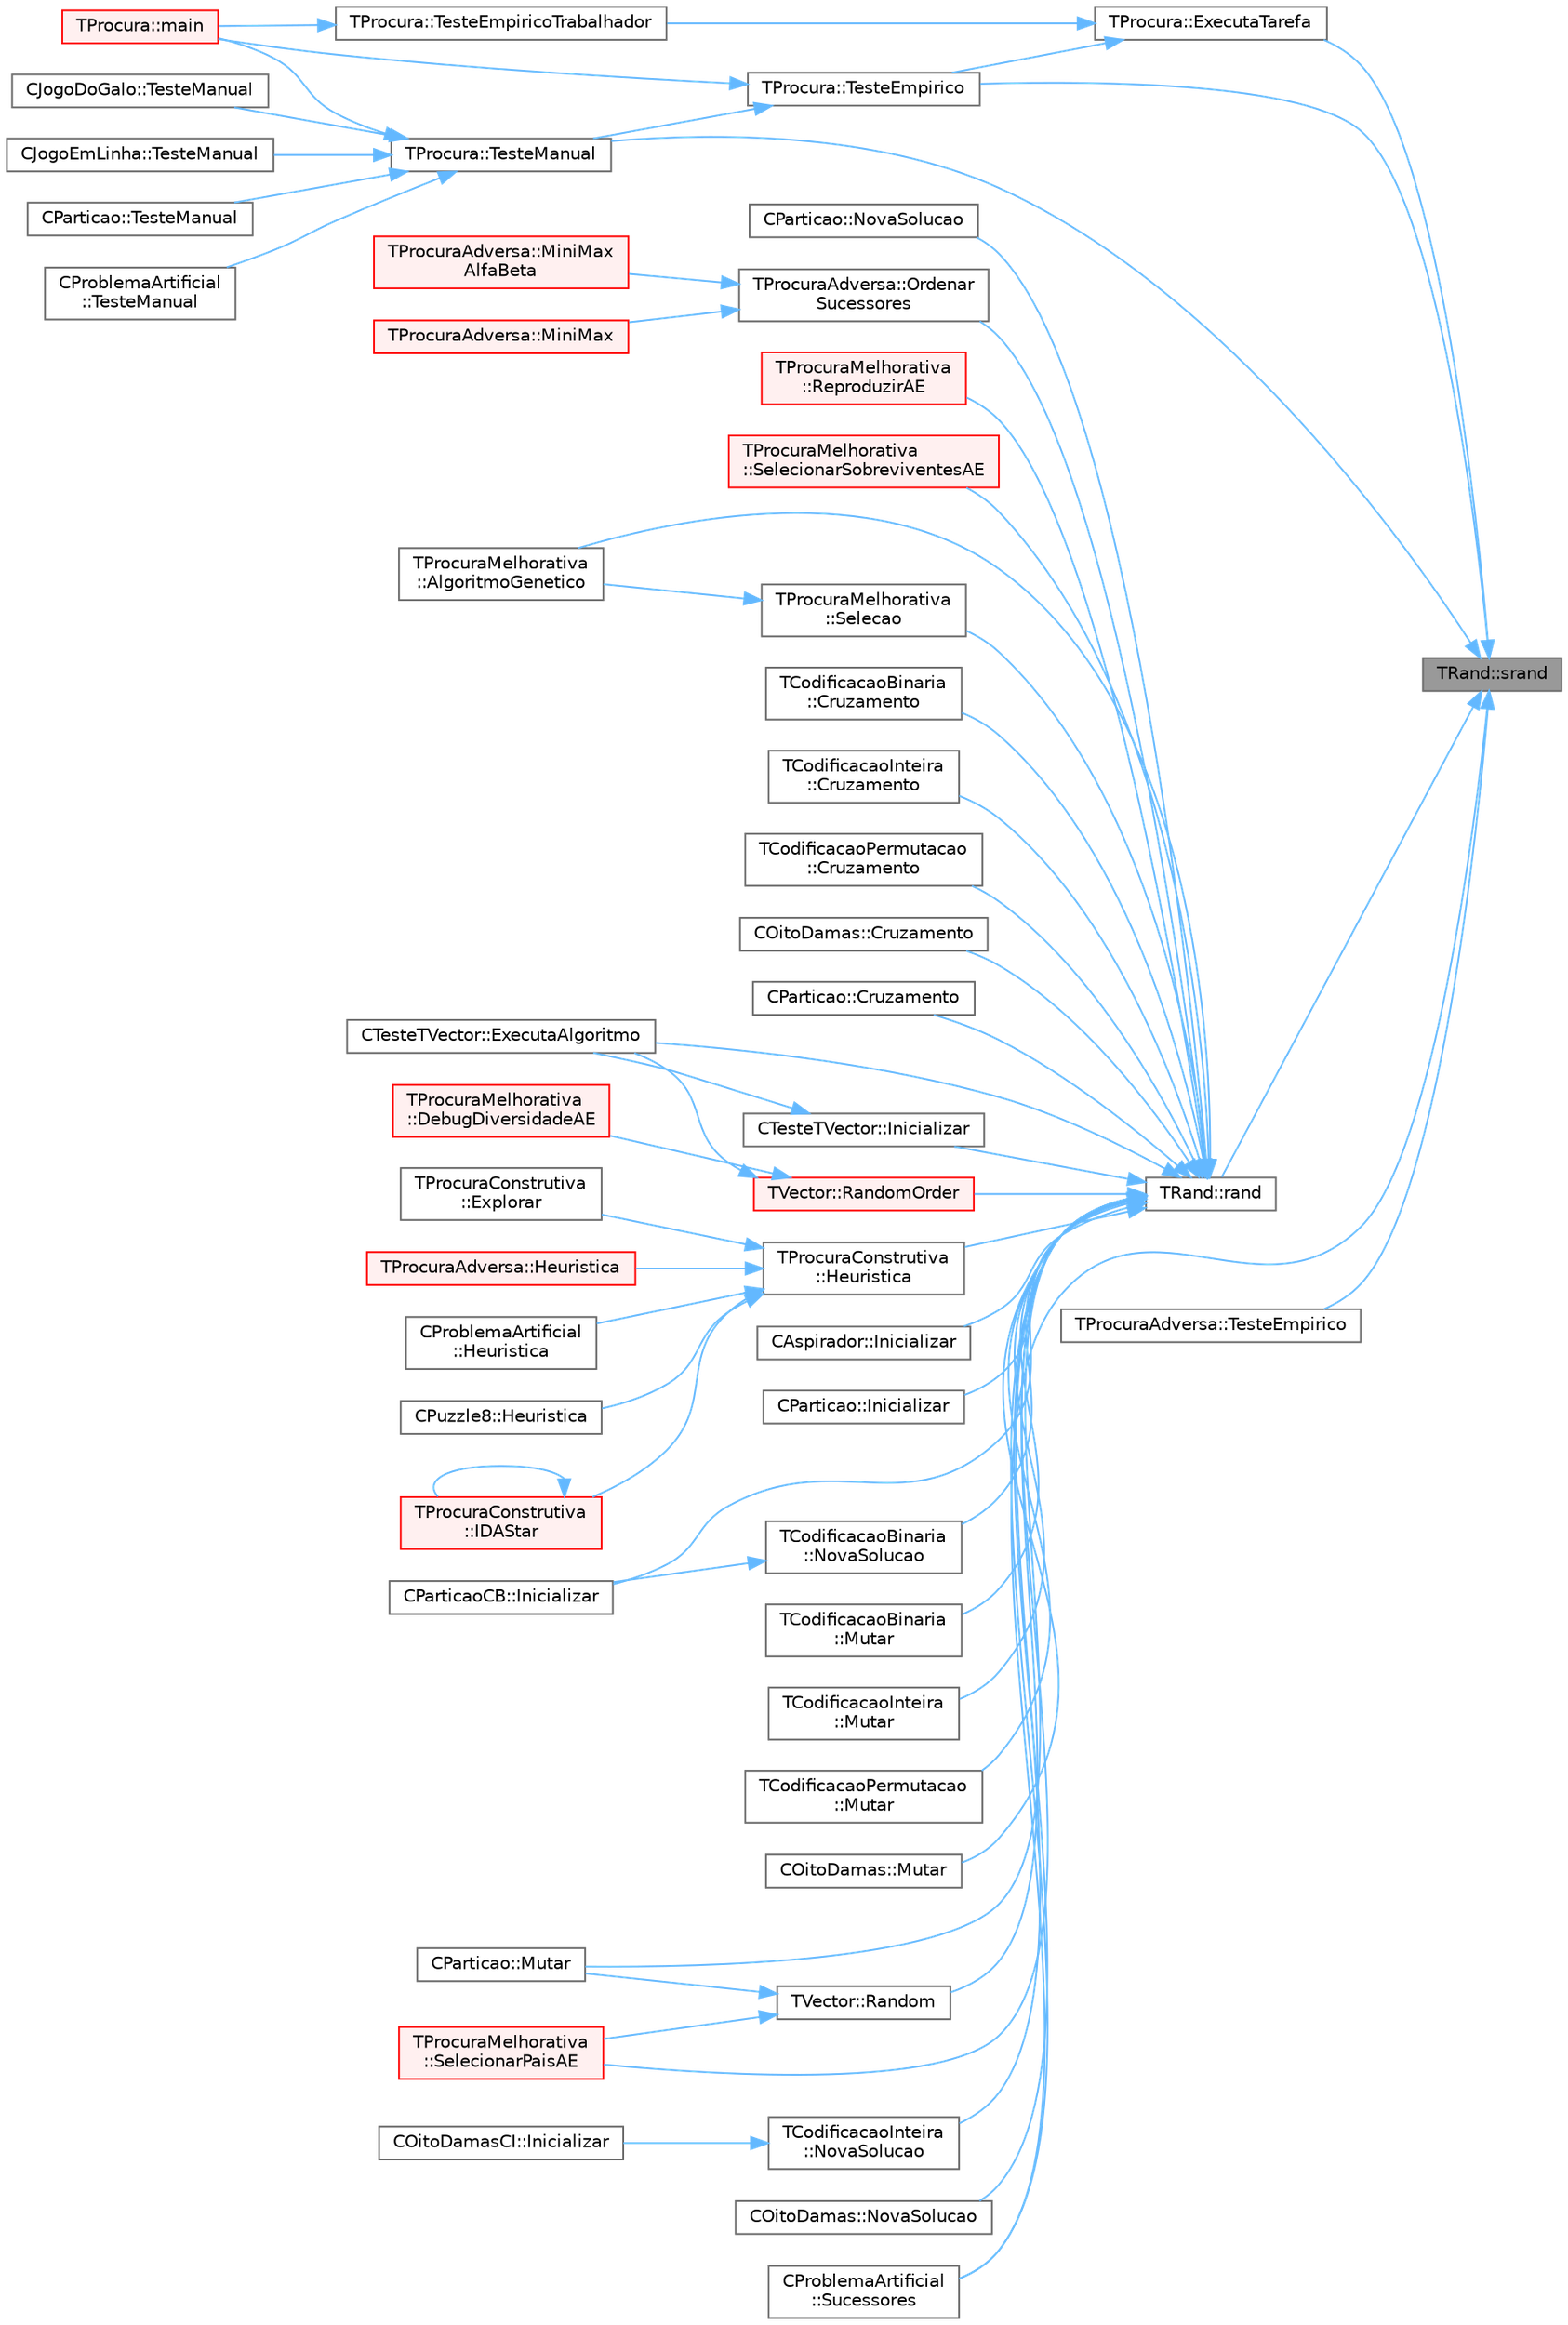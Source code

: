 digraph "TRand::srand"
{
 // LATEX_PDF_SIZE
  bgcolor="transparent";
  edge [fontname=Helvetica,fontsize=10,labelfontname=Helvetica,labelfontsize=10];
  node [fontname=Helvetica,fontsize=10,shape=box,height=0.2,width=0.4];
  rankdir="RL";
  Node1 [id="Node000001",label="TRand::srand",height=0.2,width=0.4,color="gray40", fillcolor="grey60", style="filled", fontcolor="black",tooltip="Inicializa a semente da geração pseudo-aleatória."];
  Node1 -> Node2 [id="edge1_Node000001_Node000002",dir="back",color="steelblue1",style="solid",tooltip=" "];
  Node2 [id="Node000002",label="TProcura::ExecutaTarefa",height=0.2,width=0.4,color="grey40", fillcolor="white", style="filled",URL="$classTProcura.html#a2c3c5fdff8277b04a219156dec0f068b",tooltip="Executa uma tarefa num teste empírico."];
  Node2 -> Node3 [id="edge2_Node000002_Node000003",dir="back",color="steelblue1",style="solid",tooltip=" "];
  Node3 [id="Node000003",label="TProcura::TesteEmpirico",height=0.2,width=0.4,color="grey40", fillcolor="white", style="filled",URL="$classTProcura.html#ae98922e2f7f8bb6e487af0a1e4f84336",tooltip="Executa testes empíricos, em todas as configurações guardadas, nas instâncias selecionadas."];
  Node3 -> Node4 [id="edge3_Node000003_Node000004",dir="back",color="steelblue1",style="solid",tooltip=" "];
  Node4 [id="Node000004",label="TProcura::main",height=0.2,width=0.4,color="red", fillcolor="#FFF0F0", style="filled",URL="$classTProcura.html#aad1499e49cf6757569aeabd9c3fb2a8c",tooltip="Inicializa a interação com o utilizador."];
  Node3 -> Node6 [id="edge4_Node000003_Node000006",dir="back",color="steelblue1",style="solid",tooltip=" "];
  Node6 [id="Node000006",label="TProcura::TesteManual",height=0.2,width=0.4,color="grey40", fillcolor="white", style="filled",URL="$classTProcura.html#a5fdf4e8f76e59eb83fbc274fa61e34af",tooltip="Inicializa a interação com o utilizador."];
  Node6 -> Node4 [id="edge5_Node000006_Node000004",dir="back",color="steelblue1",style="solid",tooltip=" "];
  Node6 -> Node7 [id="edge6_Node000006_Node000007",dir="back",color="steelblue1",style="solid",tooltip=" "];
  Node7 [id="Node000007",label="CJogoDoGalo::TesteManual",height=0.2,width=0.4,color="grey40", fillcolor="white", style="filled",URL="$classCJogoDoGalo.html#a113984a3801a93ebce61e0a700a413ab",tooltip="Inicializa a interação com o utilizador."];
  Node6 -> Node8 [id="edge7_Node000006_Node000008",dir="back",color="steelblue1",style="solid",tooltip=" "];
  Node8 [id="Node000008",label="CJogoEmLinha::TesteManual",height=0.2,width=0.4,color="grey40", fillcolor="white", style="filled",URL="$classCJogoEmLinha.html#ad289e94136b44c9e3e942acf64ff0449",tooltip="Inicializa a interação com o utilizador."];
  Node6 -> Node9 [id="edge8_Node000006_Node000009",dir="back",color="steelblue1",style="solid",tooltip=" "];
  Node9 [id="Node000009",label="CParticao::TesteManual",height=0.2,width=0.4,color="grey40", fillcolor="white", style="filled",URL="$classCParticao.html#aa4d328b9944991f3fc52ce0726111865",tooltip="Inicializa a interação com o utilizador."];
  Node6 -> Node10 [id="edge9_Node000006_Node000010",dir="back",color="steelblue1",style="solid",tooltip=" "];
  Node10 [id="Node000010",label="CProblemaArtificial\l::TesteManual",height=0.2,width=0.4,color="grey40", fillcolor="white", style="filled",URL="$classCProblemaArtificial.html#abaad629eb538177261df40e1e27e92ed",tooltip="Inicializa a interação com o utilizador."];
  Node2 -> Node11 [id="edge10_Node000002_Node000011",dir="back",color="steelblue1",style="solid",tooltip=" "];
  Node11 [id="Node000011",label="TProcura::TesteEmpiricoTrabalhador",height=0.2,width=0.4,color="grey40", fillcolor="white", style="filled",URL="$classTProcura.html#a1b444fbb9aa1d6bf3df277df3f289587",tooltip="Teste empírico com modo mestre-escravo (este é o escravo)"];
  Node11 -> Node4 [id="edge11_Node000011_Node000004",dir="back",color="steelblue1",style="solid",tooltip=" "];
  Node1 -> Node12 [id="edge12_Node000001_Node000012",dir="back",color="steelblue1",style="solid",tooltip=" "];
  Node12 [id="Node000012",label="TRand::rand",height=0.2,width=0.4,color="grey40", fillcolor="white", style="filled",URL="$namespaceTRand.html#a8f8ec155d796c5586198ac75eb966d4f",tooltip="Retorna o próximo valor pseudo-aleatório."];
  Node12 -> Node13 [id="edge13_Node000012_Node000013",dir="back",color="steelblue1",style="solid",tooltip=" "];
  Node13 [id="Node000013",label="TProcuraMelhorativa\l::AlgoritmoGenetico",height=0.2,width=0.4,color="grey40", fillcolor="white", style="filled",URL="$classTProcuraMelhorativa.html#a574d0ec15c8c1d3ded8db605def50616",tooltip=" "];
  Node12 -> Node14 [id="edge14_Node000012_Node000014",dir="back",color="steelblue1",style="solid",tooltip=" "];
  Node14 [id="Node000014",label="TCodificacaoBinaria\l::Cruzamento",height=0.2,width=0.4,color="grey40", fillcolor="white", style="filled",URL="$classTCodificacaoBinaria.html#ac8df002987d87aa7ecaa43e6d833bfdd",tooltip=" "];
  Node12 -> Node15 [id="edge15_Node000012_Node000015",dir="back",color="steelblue1",style="solid",tooltip=" "];
  Node15 [id="Node000015",label="TCodificacaoInteira\l::Cruzamento",height=0.2,width=0.4,color="grey40", fillcolor="white", style="filled",URL="$classTCodificacaoInteira.html#a2f8b171459b12aa418f6e4bed17af74e",tooltip=" "];
  Node12 -> Node16 [id="edge16_Node000012_Node000016",dir="back",color="steelblue1",style="solid",tooltip=" "];
  Node16 [id="Node000016",label="TCodificacaoPermutacao\l::Cruzamento",height=0.2,width=0.4,color="grey40", fillcolor="white", style="filled",URL="$classTCodificacaoPermutacao.html#a5d189994f033f59a881c985604b959dc",tooltip=" "];
  Node12 -> Node17 [id="edge17_Node000012_Node000017",dir="back",color="steelblue1",style="solid",tooltip=" "];
  Node17 [id="Node000017",label="COitoDamas::Cruzamento",height=0.2,width=0.4,color="grey40", fillcolor="white", style="filled",URL="$classCOitoDamas.html#a1d576da54373b82c1eb9c3a34c056079",tooltip=" "];
  Node12 -> Node18 [id="edge18_Node000012_Node000018",dir="back",color="steelblue1",style="solid",tooltip=" "];
  Node18 [id="Node000018",label="CParticao::Cruzamento",height=0.2,width=0.4,color="grey40", fillcolor="white", style="filled",URL="$classCParticao.html#a66758c2a7806b6c11135296959a31ad4",tooltip=" "];
  Node12 -> Node19 [id="edge19_Node000012_Node000019",dir="back",color="steelblue1",style="solid",tooltip=" "];
  Node19 [id="Node000019",label="CTesteTVector::ExecutaAlgoritmo",height=0.2,width=0.4,color="grey40", fillcolor="white", style="filled",URL="$classCTesteTVector.html#ad9d55d9cd9298196409a915b642f342c",tooltip="Executa o algoritmo de teste (a definir pelo utilizador)."];
  Node12 -> Node20 [id="edge20_Node000012_Node000020",dir="back",color="steelblue1",style="solid",tooltip=" "];
  Node20 [id="Node000020",label="TProcuraConstrutiva\l::Heuristica",height=0.2,width=0.4,color="grey40", fillcolor="white", style="filled",URL="$group__RedefinicaoSugerida.html#ga0e8bb1bd33683545dc4f8f6329548b40",tooltip="Função para calcular quanto falta para o final, o valor da heurística."];
  Node20 -> Node21 [id="edge21_Node000020_Node000021",dir="back",color="steelblue1",style="solid",tooltip=" "];
  Node21 [id="Node000021",label="TProcuraConstrutiva\l::Explorar",height=0.2,width=0.4,color="grey40", fillcolor="white", style="filled",URL="$classTProcuraConstrutiva.html#a9d8202d80510018d01a9807f3852b59f",tooltip="definir para explorar manualmente os dados (não definido em TProcura, apenas em TProcuraConstrutiva)"];
  Node20 -> Node22 [id="edge22_Node000020_Node000022",dir="back",color="steelblue1",style="solid",tooltip=" "];
  Node22 [id="Node000022",label="TProcuraAdversa::Heuristica",height=0.2,width=0.4,color="red", fillcolor="#FFF0F0", style="filled",URL="$classTProcuraAdversa.html#a75e148ba0a922339333940828366aed6",tooltip="chamar após calcular a heurística (grava o valor, dependendo da parametrização)"];
  Node20 -> Node31 [id="edge23_Node000020_Node000031",dir="back",color="steelblue1",style="solid",tooltip=" "];
  Node31 [id="Node000031",label="CProblemaArtificial\l::Heuristica",height=0.2,width=0.4,color="grey40", fillcolor="white", style="filled",URL="$classCProblemaArtificial.html#acefa1963a1703a5f092c391a13b37ff5",tooltip="Função para calcular quanto falta para o final, o valor da heurística."];
  Node20 -> Node32 [id="edge24_Node000020_Node000032",dir="back",color="steelblue1",style="solid",tooltip=" "];
  Node32 [id="Node000032",label="CPuzzle8::Heuristica",height=0.2,width=0.4,color="grey40", fillcolor="white", style="filled",URL="$classCPuzzle8.html#a273bc37daab41bce1aab45517e800d27",tooltip="Função para calcular quanto falta para o final, o valor da heurística."];
  Node20 -> Node33 [id="edge25_Node000020_Node000033",dir="back",color="steelblue1",style="solid",tooltip=" "];
  Node33 [id="Node000033",label="TProcuraConstrutiva\l::IDAStar",height=0.2,width=0.4,color="red", fillcolor="#FFF0F0", style="filled",URL="$group__ProcurasInformadas.html#gae77f9608e7988052377d7025bee7c4e8",tooltip="Executa a procura IDA*, algoritmo informado."];
  Node33 -> Node33 [id="edge26_Node000033_Node000033",dir="back",color="steelblue1",style="solid",tooltip=" "];
  Node12 -> Node35 [id="edge27_Node000012_Node000035",dir="back",color="steelblue1",style="solid",tooltip=" "];
  Node35 [id="Node000035",label="CAspirador::Inicializar",height=0.2,width=0.4,color="grey40", fillcolor="white", style="filled",URL="$classCAspirador.html#af6547f44fce58ab6cac2387ea6e5a7a4",tooltip="Coloca o objecto no estado inicial da procura."];
  Node12 -> Node36 [id="edge28_Node000012_Node000036",dir="back",color="steelblue1",style="solid",tooltip=" "];
  Node36 [id="Node000036",label="CParticao::Inicializar",height=0.2,width=0.4,color="grey40", fillcolor="white", style="filled",URL="$classCParticao.html#a9398d7eb5af933dd64c50bb09bba6400",tooltip="Coloca o objecto no estado inicial da procura."];
  Node12 -> Node37 [id="edge29_Node000012_Node000037",dir="back",color="steelblue1",style="solid",tooltip=" "];
  Node37 [id="Node000037",label="CParticaoCB::Inicializar",height=0.2,width=0.4,color="grey40", fillcolor="white", style="filled",URL="$classCParticaoCB.html#a9feb5f17582cdd0d70463072dc72d2ed",tooltip="Coloca o objecto no estado inicial da procura."];
  Node12 -> Node38 [id="edge30_Node000012_Node000038",dir="back",color="steelblue1",style="solid",tooltip=" "];
  Node38 [id="Node000038",label="CTesteTVector::Inicializar",height=0.2,width=0.4,color="grey40", fillcolor="white", style="filled",URL="$classCTesteTVector.html#ac0189d925fb44fbc3b2d0aad7660f528",tooltip="Inicializa dados e estado para teste."];
  Node38 -> Node19 [id="edge31_Node000038_Node000019",dir="back",color="steelblue1",style="solid",tooltip=" "];
  Node12 -> Node39 [id="edge32_Node000012_Node000039",dir="back",color="steelblue1",style="solid",tooltip=" "];
  Node39 [id="Node000039",label="TCodificacaoBinaria\l::Mutar",height=0.2,width=0.4,color="grey40", fillcolor="white", style="filled",URL="$classTCodificacaoBinaria.html#a6781e05ebdb49d7a5c176833eec896ce",tooltip=" "];
  Node12 -> Node40 [id="edge33_Node000012_Node000040",dir="back",color="steelblue1",style="solid",tooltip=" "];
  Node40 [id="Node000040",label="TCodificacaoInteira\l::Mutar",height=0.2,width=0.4,color="grey40", fillcolor="white", style="filled",URL="$classTCodificacaoInteira.html#a36022e923bc66ce21676872de7a850a2",tooltip=" "];
  Node12 -> Node41 [id="edge34_Node000012_Node000041",dir="back",color="steelblue1",style="solid",tooltip=" "];
  Node41 [id="Node000041",label="TCodificacaoPermutacao\l::Mutar",height=0.2,width=0.4,color="grey40", fillcolor="white", style="filled",URL="$classTCodificacaoPermutacao.html#ae5eb55f808526a48c0c8d3086d6809fd",tooltip=" "];
  Node12 -> Node42 [id="edge35_Node000012_Node000042",dir="back",color="steelblue1",style="solid",tooltip=" "];
  Node42 [id="Node000042",label="COitoDamas::Mutar",height=0.2,width=0.4,color="grey40", fillcolor="white", style="filled",URL="$classCOitoDamas.html#a6d9bf353a8467cc31d407685a06e32c9",tooltip=" "];
  Node12 -> Node43 [id="edge36_Node000012_Node000043",dir="back",color="steelblue1",style="solid",tooltip=" "];
  Node43 [id="Node000043",label="CParticao::Mutar",height=0.2,width=0.4,color="grey40", fillcolor="white", style="filled",URL="$classCParticao.html#a139752634bc38f68bd93a1adbc418977",tooltip=" "];
  Node12 -> Node44 [id="edge37_Node000012_Node000044",dir="back",color="steelblue1",style="solid",tooltip=" "];
  Node44 [id="Node000044",label="TCodificacaoBinaria\l::NovaSolucao",height=0.2,width=0.4,color="grey40", fillcolor="white", style="filled",URL="$classTCodificacaoBinaria.html#aa46563911320bf89456b47fb4767ded6",tooltip=" "];
  Node44 -> Node37 [id="edge38_Node000044_Node000037",dir="back",color="steelblue1",style="solid",tooltip=" "];
  Node12 -> Node45 [id="edge39_Node000012_Node000045",dir="back",color="steelblue1",style="solid",tooltip=" "];
  Node45 [id="Node000045",label="TCodificacaoInteira\l::NovaSolucao",height=0.2,width=0.4,color="grey40", fillcolor="white", style="filled",URL="$classTCodificacaoInteira.html#a7d2dc5819367ddacdbcf1b3e30a67d4c",tooltip=" "];
  Node45 -> Node46 [id="edge40_Node000045_Node000046",dir="back",color="steelblue1",style="solid",tooltip=" "];
  Node46 [id="Node000046",label="COitoDamasCI::Inicializar",height=0.2,width=0.4,color="grey40", fillcolor="white", style="filled",URL="$classCOitoDamasCI.html#a5c4340c008bd04f699951906166d19f2",tooltip="Coloca o objecto no estado inicial da procura."];
  Node12 -> Node47 [id="edge41_Node000012_Node000047",dir="back",color="steelblue1",style="solid",tooltip=" "];
  Node47 [id="Node000047",label="COitoDamas::NovaSolucao",height=0.2,width=0.4,color="grey40", fillcolor="white", style="filled",URL="$classCOitoDamas.html#a76a6cfab4d66232a84d6cb9dc73b7fcf",tooltip=" "];
  Node12 -> Node48 [id="edge42_Node000012_Node000048",dir="back",color="steelblue1",style="solid",tooltip=" "];
  Node48 [id="Node000048",label="CParticao::NovaSolucao",height=0.2,width=0.4,color="grey40", fillcolor="white", style="filled",URL="$classCParticao.html#a82ac73218fe065f106b5b1d3162637a1",tooltip=" "];
  Node12 -> Node49 [id="edge43_Node000012_Node000049",dir="back",color="steelblue1",style="solid",tooltip=" "];
  Node49 [id="Node000049",label="TProcuraAdversa::Ordenar\lSucessores",height=0.2,width=0.4,color="grey40", fillcolor="white", style="filled",URL="$classTProcuraAdversa.html#a369a3b5182150b22fd6deb0d46916d49",tooltip=" "];
  Node49 -> Node26 [id="edge44_Node000049_Node000026",dir="back",color="steelblue1",style="solid",tooltip=" "];
  Node26 [id="Node000026",label="TProcuraAdversa::MiniMax",height=0.2,width=0.4,color="red", fillcolor="#FFF0F0", style="filled",URL="$classTProcuraAdversa.html#a4d8542bcb03f17da8aa3038384104f24",tooltip="retorna o valor do estado actual, apos procura de profundidade nivel"];
  Node49 -> Node30 [id="edge45_Node000049_Node000030",dir="back",color="steelblue1",style="solid",tooltip=" "];
  Node30 [id="Node000030",label="TProcuraAdversa::MiniMax\lAlfaBeta",height=0.2,width=0.4,color="red", fillcolor="#FFF0F0", style="filled",URL="$classTProcuraAdversa.html#adb3f857b1c8b3ee26682e335dc6ed601",tooltip="retorna o valor do estado actual, apos procura de profundidade nivel. Idêntico a MiniMax"];
  Node12 -> Node50 [id="edge46_Node000012_Node000050",dir="back",color="steelblue1",style="solid",tooltip=" "];
  Node50 [id="Node000050",label="TVector::Random",height=0.2,width=0.4,color="grey40", fillcolor="white", style="filled",URL="$classTVector.html#a769c6a55b72a463fd2313fbd638c7234",tooltip=" "];
  Node50 -> Node43 [id="edge47_Node000050_Node000043",dir="back",color="steelblue1",style="solid",tooltip=" "];
  Node50 -> Node51 [id="edge48_Node000050_Node000051",dir="back",color="steelblue1",style="solid",tooltip=" "];
  Node51 [id="Node000051",label="TProcuraMelhorativa\l::SelecionarPaisAE",height=0.2,width=0.4,color="red", fillcolor="#FFF0F0", style="filled",URL="$classTProcuraMelhorativa.html#a35e3a8f92ef41a8941f75ceee20e13bb",tooltip=" "];
  Node12 -> Node54 [id="edge49_Node000012_Node000054",dir="back",color="steelblue1",style="solid",tooltip=" "];
  Node54 [id="Node000054",label="TVector::RandomOrder",height=0.2,width=0.4,color="red", fillcolor="#FFF0F0", style="filled",URL="$classTVector.html#a528c30196e28424fcac4386b873a6e11",tooltip="Coloca os elementos em ordem aleatória (Fisher–Yates shuffle)."];
  Node54 -> Node55 [id="edge50_Node000054_Node000055",dir="back",color="steelblue1",style="solid",tooltip=" "];
  Node55 [id="Node000055",label="TProcuraMelhorativa\l::DebugDiversidadeAE",height=0.2,width=0.4,color="red", fillcolor="#FFF0F0", style="filled",URL="$classTProcuraMelhorativa.html#a1b0b94a780435032d07e56cbfe6f0f2f",tooltip=" "];
  Node54 -> Node19 [id="edge51_Node000054_Node000019",dir="back",color="steelblue1",style="solid",tooltip=" "];
  Node12 -> Node60 [id="edge52_Node000012_Node000060",dir="back",color="steelblue1",style="solid",tooltip=" "];
  Node60 [id="Node000060",label="TProcuraMelhorativa\l::ReproduzirAE",height=0.2,width=0.4,color="red", fillcolor="#FFF0F0", style="filled",URL="$classTProcuraMelhorativa.html#a63e8ac07e1d712645b9038cd72aa133b",tooltip=" "];
  Node12 -> Node61 [id="edge53_Node000012_Node000061",dir="back",color="steelblue1",style="solid",tooltip=" "];
  Node61 [id="Node000061",label="TProcuraMelhorativa\l::Selecao",height=0.2,width=0.4,color="grey40", fillcolor="white", style="filled",URL="$classTProcuraMelhorativa.html#abc3412ac90e57f6c25b3c609fcc93d62",tooltip=" "];
  Node61 -> Node13 [id="edge54_Node000061_Node000013",dir="back",color="steelblue1",style="solid",tooltip=" "];
  Node12 -> Node51 [id="edge55_Node000012_Node000051",dir="back",color="steelblue1",style="solid",tooltip=" "];
  Node12 -> Node62 [id="edge56_Node000012_Node000062",dir="back",color="steelblue1",style="solid",tooltip=" "];
  Node62 [id="Node000062",label="TProcuraMelhorativa\l::SelecionarSobreviventesAE",height=0.2,width=0.4,color="red", fillcolor="#FFF0F0", style="filled",URL="$classTProcuraMelhorativa.html#a083b961ed7ed1483625559d068755a7f",tooltip=" "];
  Node12 -> Node63 [id="edge57_Node000012_Node000063",dir="back",color="steelblue1",style="solid",tooltip=" "];
  Node63 [id="Node000063",label="CProblemaArtificial\l::Sucessores",height=0.2,width=0.4,color="grey40", fillcolor="white", style="filled",URL="$classCProblemaArtificial.html#a8ecd3995c8ce751d5da10cc20709175c",tooltip="Coloca em sucessores a lista de estados sucessores."];
  Node1 -> Node63 [id="edge58_Node000001_Node000063",dir="back",color="steelblue1",style="solid",tooltip=" "];
  Node1 -> Node28 [id="edge59_Node000001_Node000028",dir="back",color="steelblue1",style="solid",tooltip=" "];
  Node28 [id="Node000028",label="TProcuraAdversa::TesteEmpirico",height=0.2,width=0.4,color="grey40", fillcolor="white", style="filled",URL="$classTProcuraAdversa.html#a4b4a40d5c7e79fba24bc562d6e934fd8",tooltip=" "];
  Node1 -> Node3 [id="edge60_Node000001_Node000003",dir="back",color="steelblue1",style="solid",tooltip=" "];
  Node1 -> Node6 [id="edge61_Node000001_Node000006",dir="back",color="steelblue1",style="solid",tooltip=" "];
}
